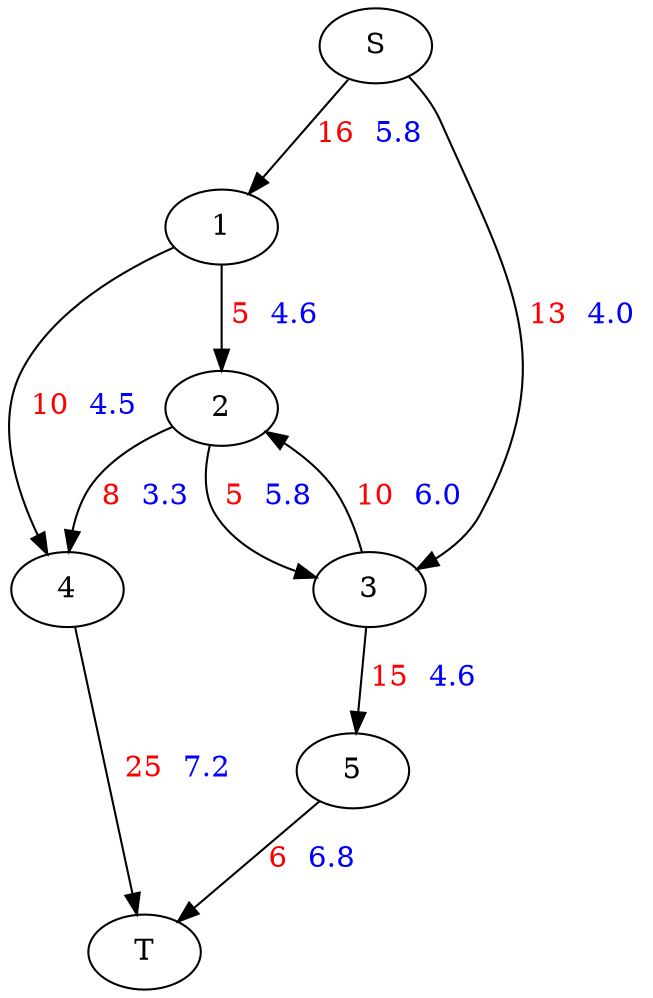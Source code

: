 // Linked List
digraph {
	S
	1
	2
	3
	4
	5
	T
	S -> 1 [label=<<font color="red"> 16 </font><font color="blue"> 5.8 </font>>]
	S -> 3 [label=<<font color="red"> 13 </font><font color="blue"> 4.0 </font>>]
	1 -> 2 [label=<<font color="red"> 5 </font><font color="blue"> 4.6 </font>>]
	1 -> 4 [label=<<font color="red"> 10 </font><font color="blue"> 4.5 </font>>]
	3 -> 2 [label=<<font color="red"> 10 </font><font color="blue"> 6.0 </font>>]
	2 -> 3 [label=<<font color="red"> 5 </font><font color="blue"> 5.8 </font>>]
	2 -> 4 [label=<<font color="red"> 8 </font><font color="blue"> 3.3 </font>>]
	3 -> 5 [label=<<font color="red"> 15 </font><font color="blue"> 4.6 </font>>]
	4 -> T [label=<<font color="red"> 25 </font><font color="blue"> 7.2 </font>>]
	5 -> T [label=<<font color="red"> 6 </font><font color="blue"> 6.8 </font>>]
}
